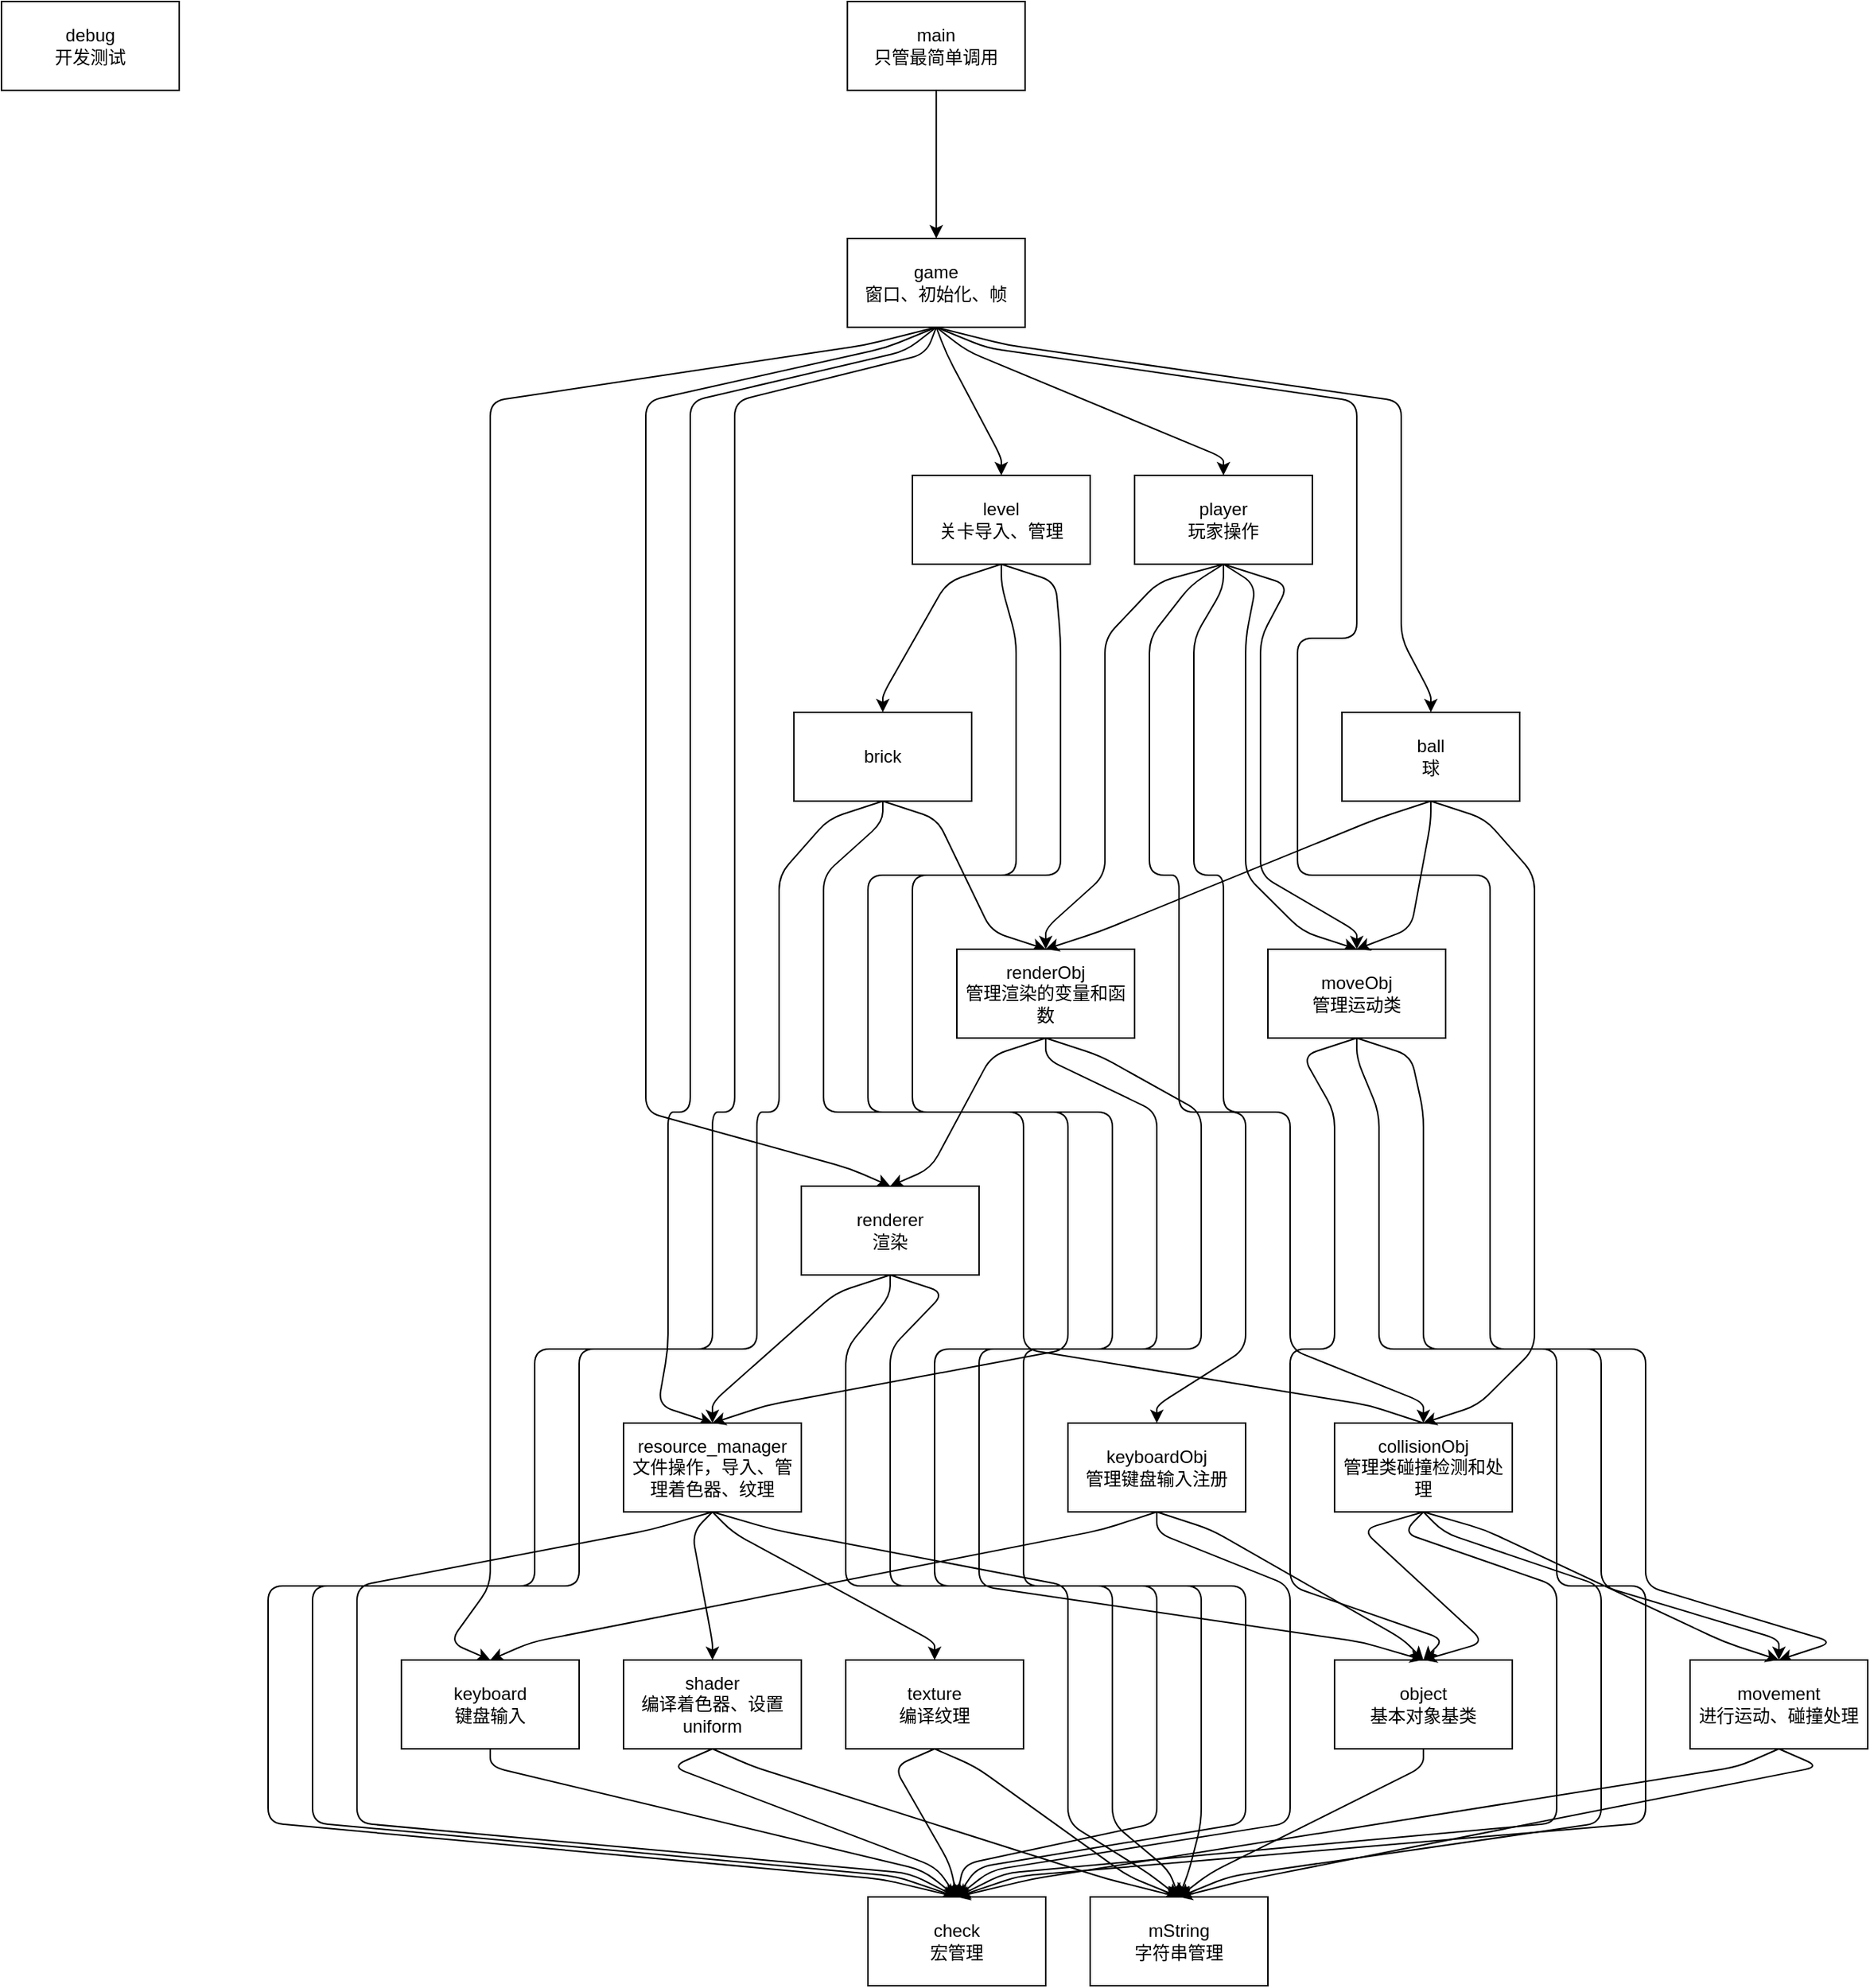 <mxfile>
    <diagram id="ZIsLrHJgNXRA1_q-NFZV" name="第 1 页">
        <mxGraphModel dx="926" dy="396" grid="1" gridSize="10" guides="1" tooltips="1" connect="1" arrows="1" fold="1" page="1" pageScale="1" pageWidth="1169" pageHeight="1654" math="0" shadow="0">
            <root>
                <mxCell id="0"/>
                <mxCell id="1" parent="0"/>
                <mxCell id="4" value="" style="edgeStyle=none;html=1;noEdgeStyle=1;orthogonal=1;" parent="1" source="2" target="3" edge="1">
                    <mxGeometry relative="1" as="geometry">
                        <Array as="points">
                            <mxPoint x="631.111" y="72"/>
                            <mxPoint x="631.111" y="148"/>
                        </Array>
                    </mxGeometry>
                </mxCell>
                <mxCell id="2" value="main&lt;br&gt;只管最简单调用" style="rounded=0;whiteSpace=wrap;html=1;" parent="1" vertex="1">
                    <mxGeometry x="571.111" width="120" height="60" as="geometry"/>
                </mxCell>
                <mxCell id="11" style="edgeStyle=none;html=1;exitX=0.5;exitY=1;exitDx=0;exitDy=0;entryX=0.5;entryY=0;entryDx=0;entryDy=0;noEdgeStyle=1;orthogonal=1;" parent="1" source="3" target="10" edge="1">
                    <mxGeometry relative="1" as="geometry">
                        <Array as="points">
                            <mxPoint x="582.986" y="232"/>
                            <mxPoint x="330" y="270"/>
                            <mxPoint x="330" y="430"/>
                            <mxPoint x="330" y="430"/>
                            <mxPoint x="330" y="590"/>
                            <mxPoint x="330" y="590"/>
                            <mxPoint x="330" y="750"/>
                            <mxPoint x="330" y="750"/>
                            <mxPoint x="330" y="910"/>
                            <mxPoint x="330" y="910"/>
                            <mxPoint x="330" y="1070"/>
                            <mxPoint x="302.5" y="1108"/>
                        </Array>
                    </mxGeometry>
                </mxCell>
                <mxCell id="21" style="edgeStyle=none;html=1;exitX=0.5;exitY=1;exitDx=0;exitDy=0;entryX=0.5;entryY=0;entryDx=0;entryDy=0;noEdgeStyle=1;orthogonal=1;" parent="1" source="3" target="20" edge="1">
                    <mxGeometry relative="1" as="geometry">
                        <Array as="points">
                            <mxPoint x="596.736" y="234"/>
                            <mxPoint x="435" y="270"/>
                            <mxPoint x="435" y="430"/>
                            <mxPoint x="435" y="430"/>
                            <mxPoint x="435" y="590"/>
                            <mxPoint x="435" y="590"/>
                            <mxPoint x="435" y="750"/>
                            <mxPoint x="572.5" y="788"/>
                        </Array>
                    </mxGeometry>
                </mxCell>
                <mxCell id="24" style="edgeStyle=none;html=1;exitX=0.5;exitY=1;exitDx=0;exitDy=0;entryX=0.5;entryY=0;entryDx=0;entryDy=0;noEdgeStyle=1;orthogonal=1;" parent="1" source="3" target="12" edge="1">
                    <mxGeometry relative="1" as="geometry">
                        <Array as="points">
                            <mxPoint x="610.486" y="236"/>
                            <mxPoint x="465" y="270"/>
                            <mxPoint x="465" y="430"/>
                            <mxPoint x="465" y="430"/>
                            <mxPoint x="465" y="590"/>
                            <mxPoint x="465" y="590"/>
                            <mxPoint x="465" y="750"/>
                            <mxPoint x="450" y="750"/>
                            <mxPoint x="450" y="910"/>
                            <mxPoint x="443.333" y="948"/>
                        </Array>
                    </mxGeometry>
                </mxCell>
                <mxCell id="34" style="edgeStyle=none;html=1;exitX=0.5;exitY=1;exitDx=0;exitDy=0;entryX=0.5;entryY=0;entryDx=0;entryDy=0;noEdgeStyle=1;orthogonal=1;" parent="1" source="3" target="32" edge="1">
                    <mxGeometry relative="1" as="geometry">
                        <Array as="points">
                            <mxPoint x="624.236" y="238"/>
                            <mxPoint x="495" y="270"/>
                            <mxPoint x="495" y="430"/>
                            <mxPoint x="495" y="430"/>
                            <mxPoint x="495" y="590"/>
                            <mxPoint x="495" y="590"/>
                            <mxPoint x="495" y="750"/>
                            <mxPoint x="480" y="750"/>
                            <mxPoint x="480" y="910"/>
                            <mxPoint x="360" y="910"/>
                            <mxPoint x="360" y="1070"/>
                            <mxPoint x="180" y="1070"/>
                            <mxPoint x="180" y="1230"/>
                            <mxPoint x="594.583" y="1268"/>
                        </Array>
                    </mxGeometry>
                </mxCell>
                <mxCell id="40" style="edgeStyle=none;html=1;exitX=0.5;exitY=1;exitDx=0;exitDy=0;entryX=0.5;entryY=0;entryDx=0;entryDy=0;noEdgeStyle=1;orthogonal=1;" parent="1" source="3" target="28" edge="1">
                    <mxGeometry relative="1" as="geometry">
                        <Array as="points">
                            <mxPoint x="637.986" y="238"/>
                            <mxPoint x="675" y="308"/>
                        </Array>
                    </mxGeometry>
                </mxCell>
                <mxCell id="55" style="edgeStyle=none;html=1;exitX=0.5;exitY=1;exitDx=0;exitDy=0;entryX=0.5;entryY=0;entryDx=0;entryDy=0;noEdgeStyle=1;orthogonal=1;" parent="1" source="3" target="53" edge="1">
                    <mxGeometry relative="1" as="geometry">
                        <Array as="points">
                            <mxPoint x="651.736" y="236"/>
                            <mxPoint x="825" y="308"/>
                        </Array>
                    </mxGeometry>
                </mxCell>
                <mxCell id="70" style="edgeStyle=none;html=1;exitX=0.5;exitY=1;exitDx=0;exitDy=0;entryX=0.5;entryY=0;entryDx=0;entryDy=0;noEdgeStyle=1;orthogonal=1;" parent="1" source="3" target="66" edge="1">
                    <mxGeometry relative="1" as="geometry">
                        <Array as="points">
                            <mxPoint x="665.486" y="234"/>
                            <mxPoint x="915" y="270"/>
                            <mxPoint x="915" y="430"/>
                            <mxPoint x="875" y="430"/>
                            <mxPoint x="875" y="590"/>
                            <mxPoint x="1005" y="590"/>
                            <mxPoint x="1005" y="750"/>
                            <mxPoint x="1005" y="750"/>
                            <mxPoint x="1005" y="910"/>
                            <mxPoint x="1110" y="910"/>
                            <mxPoint x="1110" y="1070"/>
                            <mxPoint x="1236.667" y="1108"/>
                        </Array>
                    </mxGeometry>
                </mxCell>
                <mxCell id="83" style="edgeStyle=none;html=1;exitX=0.5;exitY=1;exitDx=0;exitDy=0;entryX=0.5;entryY=0;entryDx=0;entryDy=0;noEdgeStyle=1;orthogonal=1;" edge="1" parent="1" source="3" target="79">
                    <mxGeometry relative="1" as="geometry">
                        <Array as="points">
                            <mxPoint x="679.236" y="232"/>
                            <mxPoint x="945" y="270"/>
                            <mxPoint x="945" y="430"/>
                            <mxPoint x="965" y="468"/>
                        </Array>
                    </mxGeometry>
                </mxCell>
                <mxCell id="3" value="game&lt;br&gt;窗口、初始化、帧" style="rounded=0;whiteSpace=wrap;html=1;" parent="1" vertex="1">
                    <mxGeometry x="571.111" y="160" width="120" height="60" as="geometry"/>
                </mxCell>
                <mxCell id="7" value="debug&lt;br&gt;开发测试" style="rounded=0;whiteSpace=wrap;html=1;" parent="1" vertex="1">
                    <mxGeometry width="120" height="60" as="geometry"/>
                </mxCell>
                <mxCell id="62" style="edgeStyle=none;html=1;exitX=0.5;exitY=1;exitDx=0;exitDy=0;entryX=0.5;entryY=0;entryDx=0;entryDy=0;noEdgeStyle=1;orthogonal=1;" parent="1" source="10" target="32" edge="1">
                    <mxGeometry relative="1" as="geometry">
                        <Array as="points">
                            <mxPoint x="330" y="1192"/>
                            <mxPoint x="622.083" y="1262"/>
                        </Array>
                    </mxGeometry>
                </mxCell>
                <mxCell id="10" value="keyboard&lt;br&gt;键盘输入" style="rounded=0;whiteSpace=wrap;html=1;" parent="1" vertex="1">
                    <mxGeometry x="270" y="1120" width="120" height="60" as="geometry"/>
                </mxCell>
                <mxCell id="15" style="edgeStyle=none;html=1;exitX=0.5;exitY=1;exitDx=0;exitDy=0;entryX=0.5;entryY=0;entryDx=0;entryDy=0;noEdgeStyle=1;orthogonal=1;" parent="1" source="12" target="14" edge="1">
                    <mxGeometry relative="1" as="geometry">
                        <Array as="points">
                            <mxPoint x="466.25" y="1034"/>
                            <mxPoint x="480" y="1108"/>
                        </Array>
                    </mxGeometry>
                </mxCell>
                <mxCell id="18" style="edgeStyle=none;html=1;exitX=0.5;exitY=1;exitDx=0;exitDy=0;entryX=0.5;entryY=0;entryDx=0;entryDy=0;noEdgeStyle=1;orthogonal=1;" parent="1" source="12" target="17" edge="1">
                    <mxGeometry relative="1" as="geometry">
                        <Array as="points">
                            <mxPoint x="493.75" y="1034"/>
                            <mxPoint x="630" y="1108"/>
                        </Array>
                    </mxGeometry>
                </mxCell>
                <mxCell id="41" style="edgeStyle=none;html=1;exitX=0.5;exitY=1;exitDx=0;exitDy=0;entryX=0.5;entryY=0;entryDx=0;entryDy=0;noEdgeStyle=1;orthogonal=1;" parent="1" source="12" target="32" edge="1">
                    <mxGeometry relative="1" as="geometry">
                        <Array as="points">
                            <mxPoint x="438.75" y="1032"/>
                            <mxPoint x="240" y="1070"/>
                            <mxPoint x="240" y="1230"/>
                            <mxPoint x="612.917" y="1264"/>
                        </Array>
                    </mxGeometry>
                </mxCell>
                <mxCell id="42" style="edgeStyle=none;html=1;exitX=0.5;exitY=1;exitDx=0;exitDy=0;entryX=0.5;entryY=0;entryDx=0;entryDy=0;noEdgeStyle=1;orthogonal=1;" parent="1" source="12" target="31" edge="1">
                    <mxGeometry relative="1" as="geometry">
                        <Array as="points">
                            <mxPoint x="521.25" y="1032"/>
                            <mxPoint x="720" y="1070"/>
                            <mxPoint x="720" y="1230"/>
                            <mxPoint x="774.375" y="1264"/>
                        </Array>
                    </mxGeometry>
                </mxCell>
                <mxCell id="12" value="resource_manager&lt;br&gt;文件操作，导入、管理着色器、纹理" style="rounded=0;whiteSpace=wrap;html=1;" parent="1" vertex="1">
                    <mxGeometry x="420" y="960" width="120" height="60" as="geometry"/>
                </mxCell>
                <mxCell id="43" style="edgeStyle=none;html=1;exitX=0.5;exitY=1;exitDx=0;exitDy=0;entryX=0.5;entryY=0;entryDx=0;entryDy=0;noEdgeStyle=1;orthogonal=1;" parent="1" source="14" target="32" edge="1">
                    <mxGeometry relative="1" as="geometry">
                        <Array as="points">
                            <mxPoint x="452.5" y="1192"/>
                            <mxPoint x="631.25" y="1260"/>
                        </Array>
                    </mxGeometry>
                </mxCell>
                <mxCell id="44" style="edgeStyle=none;html=1;exitX=0.5;exitY=1;exitDx=0;exitDy=0;entryX=0.5;entryY=0;entryDx=0;entryDy=0;noEdgeStyle=1;orthogonal=1;" parent="1" source="14" target="31" edge="1">
                    <mxGeometry relative="1" as="geometry">
                        <Array as="points">
                            <mxPoint x="507.5" y="1192"/>
                            <mxPoint x="746.875" y="1268"/>
                        </Array>
                    </mxGeometry>
                </mxCell>
                <mxCell id="14" value="shader&lt;br&gt;编译着色器、设置uniform" style="rounded=0;whiteSpace=wrap;html=1;" parent="1" vertex="1">
                    <mxGeometry x="420" y="1120" width="120" height="60" as="geometry"/>
                </mxCell>
                <mxCell id="45" style="edgeStyle=none;html=1;exitX=0.5;exitY=1;exitDx=0;exitDy=0;entryX=0.5;entryY=0;entryDx=0;entryDy=0;noEdgeStyle=1;orthogonal=1;" parent="1" source="17" target="32" edge="1">
                    <mxGeometry relative="1" as="geometry">
                        <Array as="points">
                            <mxPoint x="602.5" y="1192"/>
                            <mxPoint x="640.417" y="1258"/>
                        </Array>
                    </mxGeometry>
                </mxCell>
                <mxCell id="46" style="edgeStyle=none;html=1;exitX=0.5;exitY=1;exitDx=0;exitDy=0;entryX=0.5;entryY=0;entryDx=0;entryDy=0;noEdgeStyle=1;orthogonal=1;" parent="1" source="17" target="31" edge="1">
                    <mxGeometry relative="1" as="geometry">
                        <Array as="points">
                            <mxPoint x="657.5" y="1192"/>
                            <mxPoint x="760.625" y="1266"/>
                        </Array>
                    </mxGeometry>
                </mxCell>
                <mxCell id="17" value="texture&lt;br&gt;编译纹理" style="rounded=0;whiteSpace=wrap;html=1;" parent="1" vertex="1">
                    <mxGeometry x="570" y="1120" width="120" height="60" as="geometry"/>
                </mxCell>
                <mxCell id="37" style="edgeStyle=none;html=1;exitX=0.5;exitY=1;exitDx=0;exitDy=0;entryX=0.5;entryY=0;entryDx=0;entryDy=0;noEdgeStyle=1;orthogonal=1;" parent="1" source="19" target="31" edge="1">
                    <mxGeometry relative="1" as="geometry">
                        <Array as="points">
                            <mxPoint x="960" y="1192"/>
                            <mxPoint x="815.625" y="1264"/>
                        </Array>
                    </mxGeometry>
                </mxCell>
                <mxCell id="19" value="object&lt;br&gt;基本对象基类" style="rounded=0;whiteSpace=wrap;html=1;" parent="1" vertex="1">
                    <mxGeometry x="900" y="1120" width="120" height="60" as="geometry"/>
                </mxCell>
                <mxCell id="22" style="edgeStyle=none;html=1;exitX=0.5;exitY=1;exitDx=0;exitDy=0;entryX=0.5;entryY=0;entryDx=0;entryDy=0;noEdgeStyle=1;orthogonal=1;" parent="1" source="20" target="12" edge="1">
                    <mxGeometry relative="1" as="geometry">
                        <Array as="points">
                            <mxPoint x="563.333" y="872"/>
                            <mxPoint x="480" y="946"/>
                        </Array>
                    </mxGeometry>
                </mxCell>
                <mxCell id="38" style="edgeStyle=none;html=1;exitX=0.5;exitY=1;exitDx=0;exitDy=0;entryX=0.5;entryY=0;entryDx=0;entryDy=0;noEdgeStyle=1;orthogonal=1;" parent="1" source="20" target="31" edge="1">
                    <mxGeometry relative="1" as="geometry">
                        <Array as="points">
                            <mxPoint x="600" y="874"/>
                            <mxPoint x="570" y="910"/>
                            <mxPoint x="570" y="1070"/>
                            <mxPoint x="750" y="1070"/>
                            <mxPoint x="750" y="1230"/>
                            <mxPoint x="788.125" y="1262"/>
                        </Array>
                    </mxGeometry>
                </mxCell>
                <mxCell id="39" style="edgeStyle=none;html=1;exitX=0.5;exitY=1;exitDx=0;exitDy=0;entryX=0.5;entryY=0;entryDx=0;entryDy=0;noEdgeStyle=1;orthogonal=1;" parent="1" source="20" target="32" edge="1">
                    <mxGeometry relative="1" as="geometry">
                        <Array as="points">
                            <mxPoint x="636.667" y="872"/>
                            <mxPoint x="600" y="910"/>
                            <mxPoint x="600" y="1070"/>
                            <mxPoint x="780" y="1070"/>
                            <mxPoint x="780" y="1230"/>
                            <mxPoint x="649.583" y="1258"/>
                        </Array>
                    </mxGeometry>
                </mxCell>
                <mxCell id="20" value="renderer&lt;br&gt;渲染" style="rounded=0;whiteSpace=wrap;html=1;" parent="1" vertex="1">
                    <mxGeometry x="540" y="800" width="120" height="60" as="geometry"/>
                </mxCell>
                <mxCell id="33" style="edgeStyle=none;html=1;exitX=0.5;exitY=1;exitDx=0;exitDy=0;entryX=0.5;entryY=0;entryDx=0;entryDy=0;noEdgeStyle=1;orthogonal=1;startArrow=none;" parent="1" source="72" target="31" edge="1">
                    <mxGeometry relative="1" as="geometry">
                        <Array as="points">
                            <mxPoint x="973.75" y="1034"/>
                            <mxPoint x="1080" y="1070"/>
                            <mxPoint x="1080" y="1230"/>
                            <mxPoint x="829.375" y="1266"/>
                        </Array>
                    </mxGeometry>
                </mxCell>
                <mxCell id="51" style="edgeStyle=none;html=1;exitX=0.5;exitY=1;exitDx=0;exitDy=0;entryX=0.5;entryY=0;entryDx=0;entryDy=0;noEdgeStyle=1;orthogonal=1;" parent="1" source="25" target="47" edge="1">
                    <mxGeometry relative="1" as="geometry">
                        <Array as="points">
                            <mxPoint x="631.667" y="552"/>
                            <mxPoint x="668.333" y="628"/>
                        </Array>
                    </mxGeometry>
                </mxCell>
                <mxCell id="52" style="edgeStyle=none;html=1;exitX=0.5;exitY=1;exitDx=0;exitDy=0;entryX=0.5;entryY=0;entryDx=0;entryDy=0;noEdgeStyle=1;orthogonal=1;" parent="1" source="25" target="32" edge="1">
                    <mxGeometry relative="1" as="geometry">
                        <Array as="points">
                            <mxPoint x="558.333" y="552"/>
                            <mxPoint x="525" y="590"/>
                            <mxPoint x="525" y="750"/>
                            <mxPoint x="510" y="750"/>
                            <mxPoint x="510" y="910"/>
                            <mxPoint x="390" y="910"/>
                            <mxPoint x="390" y="1070"/>
                            <mxPoint x="210" y="1070"/>
                            <mxPoint x="210" y="1230"/>
                            <mxPoint x="603.75" y="1266"/>
                        </Array>
                    </mxGeometry>
                </mxCell>
                <mxCell id="25" value="brick" style="rounded=0;whiteSpace=wrap;html=1;" parent="1" vertex="1">
                    <mxGeometry x="535" y="480" width="120" height="60" as="geometry"/>
                </mxCell>
                <mxCell id="29" style="edgeStyle=none;html=1;exitX=0.5;exitY=1;exitDx=0;exitDy=0;entryX=0.5;entryY=0;entryDx=0;entryDy=0;noEdgeStyle=1;orthogonal=1;" parent="1" source="28" target="25" edge="1">
                    <mxGeometry relative="1" as="geometry">
                        <Array as="points">
                            <mxPoint x="638.333" y="392"/>
                            <mxPoint x="595" y="468"/>
                        </Array>
                    </mxGeometry>
                </mxCell>
                <mxCell id="30" style="edgeStyle=none;html=1;exitX=0.5;exitY=1;exitDx=0;exitDy=0;entryX=0.5;entryY=0;entryDx=0;entryDy=0;noEdgeStyle=1;orthogonal=1;" parent="1" source="28" target="12" edge="1">
                    <mxGeometry relative="1" as="geometry">
                        <Array as="points">
                            <mxPoint x="675" y="394"/>
                            <mxPoint x="685" y="430"/>
                            <mxPoint x="685" y="590"/>
                            <mxPoint x="585" y="590"/>
                            <mxPoint x="585" y="750"/>
                            <mxPoint x="720" y="750"/>
                            <mxPoint x="720" y="910"/>
                            <mxPoint x="516.667" y="948"/>
                        </Array>
                    </mxGeometry>
                </mxCell>
                <mxCell id="36" style="edgeStyle=none;html=1;exitX=0.5;exitY=1;exitDx=0;exitDy=0;entryX=0.5;entryY=0;entryDx=0;entryDy=0;noEdgeStyle=1;orthogonal=1;" parent="1" source="28" target="31" edge="1">
                    <mxGeometry relative="1" as="geometry">
                        <Array as="points">
                            <mxPoint x="711.667" y="392"/>
                            <mxPoint x="715" y="430"/>
                            <mxPoint x="715" y="590"/>
                            <mxPoint x="615" y="590"/>
                            <mxPoint x="615" y="750"/>
                            <mxPoint x="750" y="750"/>
                            <mxPoint x="750" y="910"/>
                            <mxPoint x="630" y="910"/>
                            <mxPoint x="630" y="1070"/>
                            <mxPoint x="810" y="1070"/>
                            <mxPoint x="810" y="1230"/>
                            <mxPoint x="801.875" y="1262"/>
                        </Array>
                    </mxGeometry>
                </mxCell>
                <mxCell id="28" value="level&lt;br&gt;关卡导入、管理" style="rounded=0;whiteSpace=wrap;html=1;" parent="1" vertex="1">
                    <mxGeometry x="615" y="320" width="120" height="60" as="geometry"/>
                </mxCell>
                <mxCell id="31" value="mString&lt;br&gt;字符串管理" style="rounded=0;whiteSpace=wrap;html=1;" parent="1" vertex="1">
                    <mxGeometry x="735" y="1280" width="120" height="60" as="geometry"/>
                </mxCell>
                <mxCell id="32" value="check&lt;br&gt;宏管理" style="rounded=0;whiteSpace=wrap;html=1;" parent="1" vertex="1">
                    <mxGeometry x="585" y="1280" width="120" height="60" as="geometry"/>
                </mxCell>
                <mxCell id="48" style="edgeStyle=none;html=1;exitX=0.5;exitY=1;exitDx=0;exitDy=0;entryX=0.5;entryY=0;entryDx=0;entryDy=0;noEdgeStyle=1;orthogonal=1;" parent="1" source="47" target="19" edge="1">
                    <mxGeometry relative="1" as="geometry">
                        <Array as="points">
                            <mxPoint x="705" y="714"/>
                            <mxPoint x="780" y="750"/>
                            <mxPoint x="780" y="910"/>
                            <mxPoint x="660" y="910"/>
                            <mxPoint x="660" y="1070"/>
                            <mxPoint x="918.75" y="1108"/>
                        </Array>
                    </mxGeometry>
                </mxCell>
                <mxCell id="49" style="edgeStyle=none;html=1;exitX=0.5;exitY=1;exitDx=0;exitDy=0;entryX=0.5;entryY=0;entryDx=0;entryDy=0;noEdgeStyle=1;orthogonal=1;" parent="1" source="47" target="20" edge="1">
                    <mxGeometry relative="1" as="geometry">
                        <Array as="points">
                            <mxPoint x="668.333" y="712"/>
                            <mxPoint x="627.5" y="788"/>
                        </Array>
                    </mxGeometry>
                </mxCell>
                <mxCell id="50" style="edgeStyle=none;html=1;exitX=0.5;exitY=1;exitDx=0;exitDy=0;entryX=0.5;entryY=0;entryDx=0;entryDy=0;noEdgeStyle=1;orthogonal=1;" parent="1" source="47" target="32" edge="1">
                    <mxGeometry relative="1" as="geometry">
                        <Array as="points">
                            <mxPoint x="741.667" y="712"/>
                            <mxPoint x="810" y="750"/>
                            <mxPoint x="810" y="910"/>
                            <mxPoint x="690" y="910"/>
                            <mxPoint x="690" y="1070"/>
                            <mxPoint x="840" y="1070"/>
                            <mxPoint x="840" y="1230"/>
                            <mxPoint x="658.75" y="1260"/>
                        </Array>
                    </mxGeometry>
                </mxCell>
                <mxCell id="47" value="renderObj&lt;br&gt;管理渲染的变量和函数" style="rounded=0;whiteSpace=wrap;html=1;" parent="1" vertex="1">
                    <mxGeometry x="645" y="640" width="120" height="60" as="geometry"/>
                </mxCell>
                <mxCell id="54" style="edgeStyle=none;html=1;exitX=0.5;exitY=1;exitDx=0;exitDy=0;entryX=0.5;entryY=0;entryDx=0;entryDy=0;noEdgeStyle=1;orthogonal=1;" parent="1" source="53" target="47" edge="1">
                    <mxGeometry relative="1" as="geometry">
                        <Array as="points">
                            <mxPoint x="781" y="392"/>
                            <mxPoint x="745" y="430"/>
                            <mxPoint x="745" y="590"/>
                            <mxPoint x="705" y="626"/>
                        </Array>
                    </mxGeometry>
                </mxCell>
                <mxCell id="61" style="edgeStyle=none;html=1;exitX=0.5;exitY=1;exitDx=0;exitDy=0;entryX=0.5;entryY=0;entryDx=0;entryDy=0;noEdgeStyle=1;orthogonal=1;" parent="1" source="53" target="57" edge="1">
                    <mxGeometry relative="1" as="geometry">
                        <Array as="points">
                            <mxPoint x="803" y="394"/>
                            <mxPoint x="775" y="430"/>
                            <mxPoint x="775" y="590"/>
                            <mxPoint x="795" y="590"/>
                            <mxPoint x="795" y="750"/>
                            <mxPoint x="840" y="750"/>
                            <mxPoint x="840" y="910"/>
                            <mxPoint x="780" y="948"/>
                        </Array>
                    </mxGeometry>
                </mxCell>
                <mxCell id="69" style="edgeStyle=none;html=1;exitX=0.5;exitY=1;exitDx=0;exitDy=0;entryX=0.5;entryY=0;entryDx=0;entryDy=0;noEdgeStyle=1;orthogonal=1;" parent="1" source="53" target="63" edge="1">
                    <mxGeometry relative="1" as="geometry">
                        <Array as="points">
                            <mxPoint x="847" y="394"/>
                            <mxPoint x="840" y="430"/>
                            <mxPoint x="840" y="590"/>
                            <mxPoint x="878.333" y="628"/>
                        </Array>
                    </mxGeometry>
                </mxCell>
                <mxCell id="71" style="edgeStyle=none;html=1;exitX=0.5;exitY=1;exitDx=0;exitDy=0;entryX=0.5;entryY=0;entryDx=0;entryDy=0;noEdgeStyle=1;orthogonal=1;" parent="1" source="53" target="63" edge="1">
                    <mxGeometry relative="1" as="geometry">
                        <Array as="points">
                            <mxPoint x="869" y="394"/>
                            <mxPoint x="850" y="430"/>
                            <mxPoint x="850" y="590"/>
                            <mxPoint x="915" y="628"/>
                        </Array>
                    </mxGeometry>
                </mxCell>
                <mxCell id="77" style="edgeStyle=none;html=1;exitX=0.5;exitY=1;exitDx=0;exitDy=0;entryX=0.5;entryY=0;entryDx=0;entryDy=0;noEdgeStyle=1;orthogonal=1;" parent="1" source="53" target="72" edge="1">
                    <mxGeometry relative="1" as="geometry">
                        <Array as="points">
                            <mxPoint x="825" y="396"/>
                            <mxPoint x="805" y="430"/>
                            <mxPoint x="805" y="590"/>
                            <mxPoint x="825" y="590"/>
                            <mxPoint x="825" y="750"/>
                            <mxPoint x="870" y="750"/>
                            <mxPoint x="870" y="910"/>
                            <mxPoint x="960" y="946"/>
                        </Array>
                    </mxGeometry>
                </mxCell>
                <mxCell id="53" value="player&lt;br&gt;玩家操作" style="rounded=0;whiteSpace=wrap;html=1;" parent="1" vertex="1">
                    <mxGeometry x="765" y="320" width="120" height="60" as="geometry"/>
                </mxCell>
                <mxCell id="58" style="edgeStyle=none;html=1;exitX=0.5;exitY=1;exitDx=0;exitDy=0;entryX=0.5;entryY=0;entryDx=0;entryDy=0;noEdgeStyle=1;orthogonal=1;" parent="1" source="57" target="19" edge="1">
                    <mxGeometry relative="1" as="geometry">
                        <Array as="points">
                            <mxPoint x="816.667" y="1032"/>
                            <mxPoint x="946.25" y="1106"/>
                        </Array>
                    </mxGeometry>
                </mxCell>
                <mxCell id="59" style="edgeStyle=none;html=1;exitX=0.5;exitY=1;exitDx=0;exitDy=0;entryX=0.5;entryY=0;entryDx=0;entryDy=0;noEdgeStyle=1;orthogonal=1;" parent="1" source="57" target="10" edge="1">
                    <mxGeometry relative="1" as="geometry">
                        <Array as="points">
                            <mxPoint x="743.333" y="1032"/>
                            <mxPoint x="357.5" y="1108"/>
                        </Array>
                    </mxGeometry>
                </mxCell>
                <mxCell id="60" style="edgeStyle=none;html=1;exitX=0.5;exitY=1;exitDx=0;exitDy=0;entryX=0.5;entryY=0;entryDx=0;entryDy=0;noEdgeStyle=1;orthogonal=1;" parent="1" source="57" target="32" edge="1">
                    <mxGeometry relative="1" as="geometry">
                        <Array as="points">
                            <mxPoint x="780" y="1034"/>
                            <mxPoint x="870" y="1070"/>
                            <mxPoint x="870" y="1230"/>
                            <mxPoint x="667.917" y="1262"/>
                        </Array>
                    </mxGeometry>
                </mxCell>
                <mxCell id="57" value="keyboardObj&lt;br&gt;管理键盘输入注册" style="rounded=0;whiteSpace=wrap;html=1;" parent="1" vertex="1">
                    <mxGeometry x="720" y="960" width="120" height="60" as="geometry"/>
                </mxCell>
                <mxCell id="64" style="edgeStyle=none;html=1;exitX=0.5;exitY=1;exitDx=0;exitDy=0;entryX=0.5;entryY=0;entryDx=0;entryDy=0;noEdgeStyle=1;orthogonal=1;" parent="1" source="63" target="19" edge="1">
                    <mxGeometry relative="1" as="geometry">
                        <Array as="points">
                            <mxPoint x="878.333" y="712"/>
                            <mxPoint x="900" y="750"/>
                            <mxPoint x="900" y="910"/>
                            <mxPoint x="870" y="910"/>
                            <mxPoint x="870" y="1070"/>
                            <mxPoint x="973.75" y="1106"/>
                        </Array>
                    </mxGeometry>
                </mxCell>
                <mxCell id="65" style="edgeStyle=none;html=1;exitX=0.5;exitY=1;exitDx=0;exitDy=0;entryX=0.5;entryY=0;entryDx=0;entryDy=0;noEdgeStyle=1;orthogonal=1;" parent="1" source="63" target="32" edge="1">
                    <mxGeometry relative="1" as="geometry">
                        <Array as="points">
                            <mxPoint x="915" y="714"/>
                            <mxPoint x="930" y="750"/>
                            <mxPoint x="930" y="910"/>
                            <mxPoint x="1050" y="910"/>
                            <mxPoint x="1050" y="1070"/>
                            <mxPoint x="1110" y="1070"/>
                            <mxPoint x="1110" y="1230"/>
                            <mxPoint x="686.25" y="1266"/>
                        </Array>
                    </mxGeometry>
                </mxCell>
                <mxCell id="68" style="edgeStyle=none;html=1;exitX=0.5;exitY=1;exitDx=0;exitDy=0;entryX=0.5;entryY=0;entryDx=0;entryDy=0;noEdgeStyle=1;orthogonal=1;" parent="1" source="63" target="66" edge="1">
                    <mxGeometry relative="1" as="geometry">
                        <Array as="points">
                            <mxPoint x="951.667" y="712"/>
                            <mxPoint x="960" y="750"/>
                            <mxPoint x="960" y="910"/>
                            <mxPoint x="1080" y="910"/>
                            <mxPoint x="1080" y="1070"/>
                            <mxPoint x="1200" y="1106"/>
                        </Array>
                    </mxGeometry>
                </mxCell>
                <mxCell id="63" value="moveObj&lt;br&gt;管理运动类" style="rounded=0;whiteSpace=wrap;html=1;" parent="1" vertex="1">
                    <mxGeometry x="855" y="640" width="120" height="60" as="geometry"/>
                </mxCell>
                <mxCell id="67" style="edgeStyle=none;html=1;exitX=0.5;exitY=1;exitDx=0;exitDy=0;entryX=0.5;entryY=0;entryDx=0;entryDy=0;noEdgeStyle=1;orthogonal=1;" parent="1" source="66" target="31" edge="1">
                    <mxGeometry relative="1" as="geometry">
                        <Array as="points">
                            <mxPoint x="1227.5" y="1192"/>
                            <mxPoint x="843.125" y="1268"/>
                        </Array>
                    </mxGeometry>
                </mxCell>
                <mxCell id="78" style="edgeStyle=none;html=1;exitX=0.5;exitY=1;exitDx=0;exitDy=0;entryX=0.5;entryY=0;entryDx=0;entryDy=0;noEdgeStyle=1;orthogonal=1;" parent="1" source="66" target="32" edge="1">
                    <mxGeometry relative="1" as="geometry">
                        <Array as="points">
                            <mxPoint x="1172.5" y="1192"/>
                            <mxPoint x="695.417" y="1268"/>
                        </Array>
                    </mxGeometry>
                </mxCell>
                <mxCell id="66" value="movement&lt;br&gt;进行运动、碰撞处理" style="rounded=0;whiteSpace=wrap;html=1;" parent="1" vertex="1">
                    <mxGeometry x="1140" y="1120" width="120" height="60" as="geometry"/>
                </mxCell>
                <mxCell id="73" value="" style="edgeStyle=none;html=1;exitX=0.5;exitY=1;exitDx=0;exitDy=0;entryX=0.5;entryY=0;entryDx=0;entryDy=0;noEdgeStyle=1;orthogonal=1;endArrow=none;" parent="1" source="25" target="72" edge="1">
                    <mxGeometry relative="1" as="geometry">
                        <Array as="points">
                            <mxPoint x="595" y="554"/>
                            <mxPoint x="555" y="590"/>
                            <mxPoint x="555" y="750"/>
                            <mxPoint x="690" y="750"/>
                            <mxPoint x="690" y="910"/>
                            <mxPoint x="923.333" y="948"/>
                        </Array>
                        <mxPoint x="675" y="540" as="sourcePoint"/>
                        <mxPoint x="915" y="1280" as="targetPoint"/>
                    </mxGeometry>
                </mxCell>
                <mxCell id="74" style="edgeStyle=none;html=1;exitX=0.5;exitY=1;exitDx=0;exitDy=0;entryX=0.5;entryY=0;entryDx=0;entryDy=0;noEdgeStyle=1;orthogonal=1;" parent="1" source="72" target="19" edge="1">
                    <mxGeometry relative="1" as="geometry">
                        <Array as="points">
                            <mxPoint x="918.75" y="1032"/>
                            <mxPoint x="1001.25" y="1108"/>
                        </Array>
                    </mxGeometry>
                </mxCell>
                <mxCell id="75" style="edgeStyle=none;html=1;exitX=0.5;exitY=1;exitDx=0;exitDy=0;entryX=0.5;entryY=0;entryDx=0;entryDy=0;noEdgeStyle=1;orthogonal=1;" parent="1" source="72" target="32" edge="1">
                    <mxGeometry relative="1" as="geometry">
                        <Array as="points">
                            <mxPoint x="946.25" y="1034"/>
                            <mxPoint x="1050" y="1070"/>
                            <mxPoint x="1050" y="1230"/>
                            <mxPoint x="677.083" y="1264"/>
                        </Array>
                    </mxGeometry>
                </mxCell>
                <mxCell id="76" style="edgeStyle=none;html=1;exitX=0.5;exitY=1;exitDx=0;exitDy=0;entryX=0.5;entryY=0;entryDx=0;entryDy=0;noEdgeStyle=1;orthogonal=1;" parent="1" source="72" target="66" edge="1">
                    <mxGeometry relative="1" as="geometry">
                        <Array as="points">
                            <mxPoint x="1001.25" y="1032"/>
                            <mxPoint x="1163.333" y="1108"/>
                        </Array>
                    </mxGeometry>
                </mxCell>
                <mxCell id="72" value="collisionObj&lt;br&gt;管理类碰撞检测和处理" style="rounded=0;whiteSpace=wrap;html=1;" parent="1" vertex="1">
                    <mxGeometry x="900" y="960" width="120" height="60" as="geometry"/>
                </mxCell>
                <mxCell id="80" style="edgeStyle=none;html=1;exitX=0.5;exitY=1;exitDx=0;exitDy=0;entryX=0.5;entryY=0;entryDx=0;entryDy=0;noEdgeStyle=1;orthogonal=1;" edge="1" parent="1" source="79" target="63">
                    <mxGeometry relative="1" as="geometry">
                        <Array as="points">
                            <mxPoint x="965" y="554"/>
                            <mxPoint x="951.667" y="626"/>
                        </Array>
                    </mxGeometry>
                </mxCell>
                <mxCell id="81" style="edgeStyle=none;html=1;exitX=0.5;exitY=1;exitDx=0;exitDy=0;entryX=0.5;entryY=0;entryDx=0;entryDy=0;noEdgeStyle=1;orthogonal=1;" edge="1" parent="1" source="79" target="47">
                    <mxGeometry relative="1" as="geometry">
                        <Array as="points">
                            <mxPoint x="928.333" y="552"/>
                            <mxPoint x="741.667" y="628"/>
                        </Array>
                    </mxGeometry>
                </mxCell>
                <mxCell id="82" style="edgeStyle=none;html=1;exitX=0.5;exitY=1;exitDx=0;exitDy=0;entryX=0.5;entryY=0;entryDx=0;entryDy=0;noEdgeStyle=1;orthogonal=1;" edge="1" parent="1" source="79" target="72">
                    <mxGeometry relative="1" as="geometry">
                        <Array as="points">
                            <mxPoint x="1001.667" y="552"/>
                            <mxPoint x="1035" y="590"/>
                            <mxPoint x="1035" y="750"/>
                            <mxPoint x="1035" y="750"/>
                            <mxPoint x="1035" y="910"/>
                            <mxPoint x="996.667" y="948"/>
                        </Array>
                    </mxGeometry>
                </mxCell>
                <mxCell id="79" value="ball&lt;br&gt;球" style="rounded=0;whiteSpace=wrap;html=1;" vertex="1" parent="1">
                    <mxGeometry x="905" y="480" width="120" height="60" as="geometry"/>
                </mxCell>
            </root>
        </mxGraphModel>
    </diagram>
</mxfile>